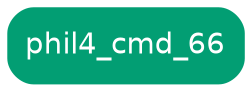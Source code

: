 digraph Tree {
	graph [bb="0,0,113,36"];
	node [color=gray,
		fillcolor=white,
		fontname=helvetica,
		label="\N",
		shape=box,
		style="filled, rounded"
	];
	edge [fontname=helvetica];
	0	[color="#029e73",
		fillcolor="#029e73",
		fontcolor=white,
		height=0.5,
		label=phil4_cmd_66,
		pos="56.5,18",
		width=1.5694];
}
